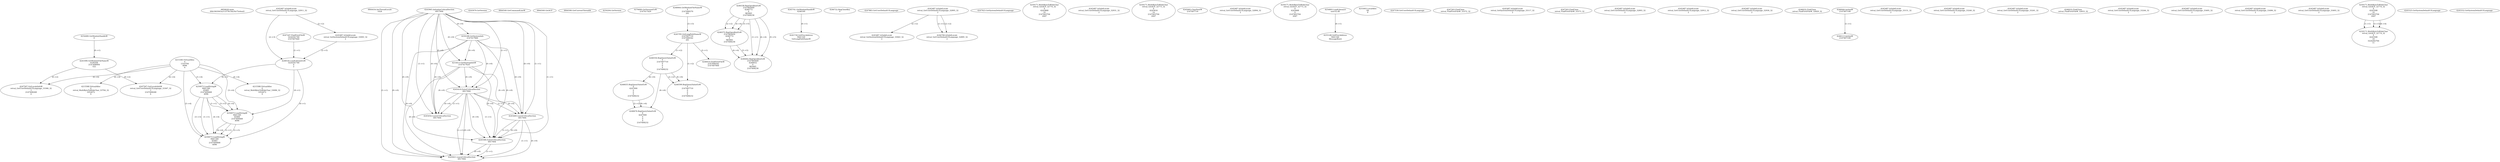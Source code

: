 // Global SCDG with merge call
digraph {
	0 [label="6850628.main
00b1843043a212578c3da3fa75efeed1"]
	1 [label="4254480.GetModuleHandleW
0"]
	2 [label="6844434.SetThreadLocale
1024"]
	3 [label="4243965.InitializeCriticalSection
6917004"]
	4 [label="4243979.GetVersion
"]
	5 [label="4250188.GetSystemInfo
2147417660"]
	3 -> 5 [label="(0-->0)"]
	6 [label="6844540.GetCommandLineW
"]
	7 [label="4214413.GetStartupInfoW
2147417624"]
	3 -> 7 [label="(0-->0)"]
	5 -> 7 [label="(0-->0)"]
	8 [label="6844560.GetACP
"]
	9 [label="6844580.GetCurrentThreadId
"]
	10 [label="4250204.GetVersion
"]
	11 [label="4276690.GetVersionExW
2147417420"]
	12 [label="4243306.GetModuleFileNameW
4194304
2147408904
522"]
	1 -> 12 [label="(0-->1)"]
	13 [label="4248064.GetModuleFileNameW
0
2147408370
261"]
	14 [label="4215383.VirtualAlloc
0
1310704
4096
4"]
	15 [label="4246338.RegOpenKeyExW
2147483649
4246772
0
983065
2147408236"]
	16 [label="4245741.GetModuleHandleW
4246160"]
	17 [label="4245758.GetProcAddress
9441320
GetLongPathNameW"]
	16 -> 17 [label="(0-->1)"]
	18 [label="4245785.GetLongPathNameW
2147407710
2147406542
261"]
	13 -> 18 [label="(3-->3)"]
	19 [label="4246556.RegQueryValueExW
0
2147407710
0
0
0
2147408232"]
	18 -> 19 [label="(1-->2)"]
	20 [label="4246635.RegQueryValueExW
0
4247000
0
0
0
2147408232"]
	19 -> 20 [label="(6-->6)"]
	21 [label="4246676.RegQueryValueExW
0
4247000
0
0
0
2147408232"]
	20 -> 21 [label="(2-->2)"]
	19 -> 21 [label="(6-->6)"]
	20 -> 21 [label="(6-->6)"]
	22 [label="4246722.RegCloseKey
0"]
	23 [label="4247883.GetUserDefaultUILanguage
"]
	24 [label="4245418.EnterCriticalSection
6917004"]
	3 -> 24 [label="(1-->1)"]
	3 -> 24 [label="(0-->0)"]
	5 -> 24 [label="(0-->0)"]
	7 -> 24 [label="(0-->0)"]
	25 [label="4245469.LeaveCriticalSection
6917004"]
	3 -> 25 [label="(1-->1)"]
	24 -> 25 [label="(1-->1)"]
	3 -> 25 [label="(0-->0)"]
	5 -> 25 [label="(0-->0)"]
	7 -> 25 [label="(0-->0)"]
	24 -> 25 [label="(0-->0)"]
	26 [label="4245487.IsValidLocale
retval_GetUserDefaultUILanguage_32895_32
2"]
	27 [label="4245580.EnterCriticalSection
6917004"]
	3 -> 27 [label="(1-->1)"]
	24 -> 27 [label="(1-->1)"]
	25 -> 27 [label="(1-->1)"]
	3 -> 27 [label="(0-->0)"]
	5 -> 27 [label="(0-->0)"]
	7 -> 27 [label="(0-->0)"]
	24 -> 27 [label="(0-->0)"]
	25 -> 27 [label="(0-->0)"]
	28 [label="4245621.LeaveCriticalSection
6917004"]
	3 -> 28 [label="(1-->1)"]
	24 -> 28 [label="(1-->1)"]
	25 -> 28 [label="(1-->1)"]
	27 -> 28 [label="(1-->1)"]
	3 -> 28 [label="(0-->0)"]
	5 -> 28 [label="(0-->0)"]
	7 -> 28 [label="(0-->0)"]
	24 -> 28 [label="(0-->0)"]
	25 -> 28 [label="(0-->0)"]
	27 -> 28 [label="(0-->0)"]
	29 [label="4247923.GetSystemDefaultUILanguage
"]
	30 [label="4245487.IsValidLocale
retval_GetSystemDefaultUILanguage_33043_32
2"]
	26 -> 30 [label="(2-->2)"]
	31 [label="4250171.MultiByteToWideChar
retval_GetACP_32774_32
0
4243868
10
2147403704
2047"]
	32 [label="4215588.VirtualAlloc
0
retval_MultiByteToWideChar_33696_32
1052672
4"]
	14 -> 32 [label="(4-->4)"]
	33 [label="4246599.RegQueryValueExW
0
2147407710
0
0
0
2147408232"]
	18 -> 33 [label="(1-->2)"]
	19 -> 33 [label="(2-->2)"]
	19 -> 33 [label="(6-->6)"]
	34 [label="4245487.IsValidLocale
retval_GetUserDefaultUILanguage_32931_32
2"]
	35 [label="4250171.MultiByteToWideChar
retval_GetACP_32773_32
0
4243616
14
2147403704
2047"]
	36 [label="4215588.VirtualAlloc
0
retval_MultiByteToWideChar_33704_32
1052672
4"]
	14 -> 36 [label="(4-->4)"]
	37 [label="4246372.RegOpenKeyExW
2147483650
4246772
0
983065
2147408236"]
	15 -> 37 [label="(2-->2)"]
	15 -> 37 [label="(4-->4)"]
	15 -> 37 [label="(5-->5)"]
	38 [label="4245683.CharNextW
2147407716"]
	39 [label="4245487.IsValidLocale
retval_GetUserDefaultUILanguage_32894_32
2"]
	40 [label="4250171.MultiByteToWideChar
retval_GetACP_32773_32
0
4243668
11
2147403704
2047"]
	41 [label="4254893.LoadLibraryA
user32.dll"]
	42 [label="4255003.LocalAlloc
64
8"]
	43 [label="4255148.GetProcAddress
9441344
MessageBoxA"]
	41 -> 43 [label="(0-->1)"]
	44 [label="4245487.IsValidLocale
retval_GetUserDefaultUILanguage_32911_32
2"]
	45 [label="4245487.IsValidLocale
retval_GetSystemDefaultUILanguage_33093_32
2"]
	44 -> 45 [label="(2-->2)"]
	46 [label="4247558.GetUserDefaultUILanguage
"]
	47 [label="4247567.GetLocaleInfoW
retval_GetUserDefaultUILanguage_33366_32
3
2147408268
4"]
	12 -> 47 [label="(0-->2)"]
	14 -> 47 [label="(4-->4)"]
	48 [label="4247247.FindFirstFileW
3224341740
2147407640"]
	49 [label="4247263.FindClose
retval_FindFirstFileW_33372_32"]
	50 [label="4248145.LoadLibraryExW
3224341740
0
2"]
	48 -> 50 [label="(1-->1)"]
	44 -> 50 [label="(2-->3)"]
	45 -> 50 [label="(2-->3)"]
	51 [label="4250073.LoadStringW
9441340
65485
2147409468
4096"]
	50 -> 51 [label="(0-->1)"]
	14 -> 51 [label="(3-->4)"]
	52 [label="4246014.FindFirstFileW
2147406542
2147407064"]
	18 -> 52 [label="(2-->1)"]
	53 [label="4245454.LeaveCriticalSection
6917004"]
	3 -> 53 [label="(1-->1)"]
	24 -> 53 [label="(1-->1)"]
	3 -> 53 [label="(0-->0)"]
	5 -> 53 [label="(0-->0)"]
	7 -> 53 [label="(0-->0)"]
	24 -> 53 [label="(0-->0)"]
	54 [label="4245487.IsValidLocale
retval_GetSystemDefaultUILanguage_33117_32
2"]
	55 [label="4247567.GetLocaleInfoW
retval_GetUserDefaultUILanguage_33367_32
3
2147408268
4"]
	12 -> 55 [label="(0-->2)"]
	14 -> 55 [label="(4-->4)"]
	56 [label="4247263.FindClose
retval_FindFirstFileW_33373_32"]
	57 [label="4245487.IsValidLocale
retval_GetUserDefaultUILanguage_32893_32
2"]
	58 [label="4245487.IsValidLocale
retval_GetUserDefaultUILanguage_32912_32
2"]
	59 [label="4245487.IsValidLocale
retval_GetUserDefaultUILanguage_32930_32
2"]
	60 [label="4246032.FindClose
retval_FindFirstFileW_32829_32"]
	61 [label="4246044.lstrlenW
2147407108"]
	62 [label="4246113.lstrlenW
2147407108"]
	61 -> 62 [label="(1-->1)"]
	63 [label="4245487.IsValidLocale
retval_GetUserDefaultUILanguage_33151_32
2"]
	64 [label="4245487.IsValidLocale
retval_GetUserDefaultUILanguage_33240_32
2"]
	65 [label="4245487.IsValidLocale
retval_GetUserDefaultUILanguage_33241_32
2"]
	66 [label="4246032.FindClose
retval_FindFirstFileW_32833_32"]
	67 [label="4245487.IsValidLocale
retval_GetUserDefaultUILanguage_33244_32
2"]
	68 [label="4245487.IsValidLocale
retval_GetUserDefaultUILanguage_33495_32
2"]
	69 [label="4250073.LoadStringW
9441340
65484
2147409468
4096"]
	50 -> 69 [label="(0-->1)"]
	51 -> 69 [label="(1-->1)"]
	51 -> 69 [label="(3-->3)"]
	14 -> 69 [label="(3-->4)"]
	51 -> 69 [label="(4-->4)"]
	70 [label="4250073.LoadStringW
9441340
65483
2147409468
4096"]
	50 -> 70 [label="(0-->1)"]
	51 -> 70 [label="(1-->1)"]
	69 -> 70 [label="(1-->1)"]
	51 -> 70 [label="(3-->3)"]
	69 -> 70 [label="(3-->3)"]
	14 -> 70 [label="(3-->4)"]
	51 -> 70 [label="(4-->4)"]
	69 -> 70 [label="(4-->4)"]
	71 [label="4245487.IsValidLocale
retval_GetUserDefaultUILanguage_33496_32
2"]
	72 [label="4246402.RegOpenKeyExW
2147483649
4246832
0
983065
2147408236"]
	15 -> 72 [label="(1-->1)"]
	15 -> 72 [label="(4-->4)"]
	37 -> 72 [label="(4-->4)"]
	15 -> 72 [label="(5-->5)"]
	37 -> 72 [label="(5-->5)"]
	73 [label="4245487.IsValidLocale
retval_GetUserDefaultUILanguage_33493_32
2"]
	74 [label="4250171.MultiByteToWideChar
retval_GetACP_32774_32
0
4243508
10
2147403704
2047"]
	75 [label="4250171.MultiByteToWideChar
retval_GetACP_32774_32
0
4243508
10
3224282764
11"]
	74 -> 75 [label="(1-->1)"]
	74 -> 75 [label="(3-->3)"]
	74 -> 75 [label="(4-->4)"]
	76 [label="4244766.IsValidLocale
retval_GetUserDefaultUILanguage_32895_32
2"]
	26 -> 76 [label="(1-->1)"]
	26 -> 76 [label="(2-->2)"]
	77 [label="4245525.GetSystemDefaultUILanguage
"]
	78 [label="4245552.GetSystemDefaultUILanguage
"]
}
